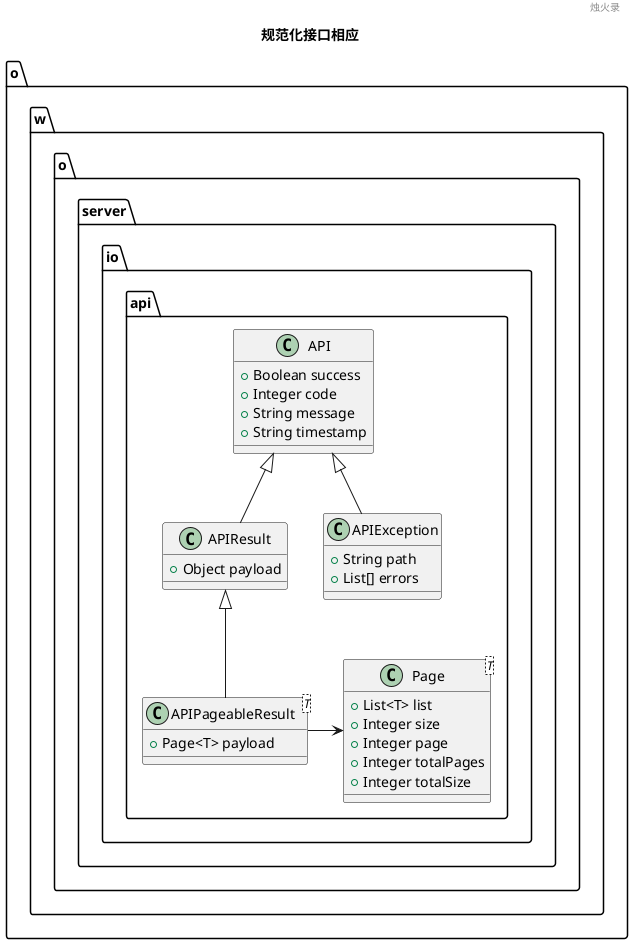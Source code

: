 @startuml

header 烛火录

title 规范化接口相应

package o.w.o.server.io.api {
  class API {
    + Boolean success
    + Integer code
    + String message
    + String timestamp
  }

  class APIResult extends API {
    + Object payload
  }

  class Page<T> {
    + List<T> list
    + Integer size
    + Integer page
    + Integer totalPages
    + Integer totalSize
  }

  class APIPageableResult<T> extends APIResult {
    + Page<T> payload
  }

  APIPageableResult -> Page

  class APIException extends API {
    + String path
    + List[] errors
  }
}

@enduml
